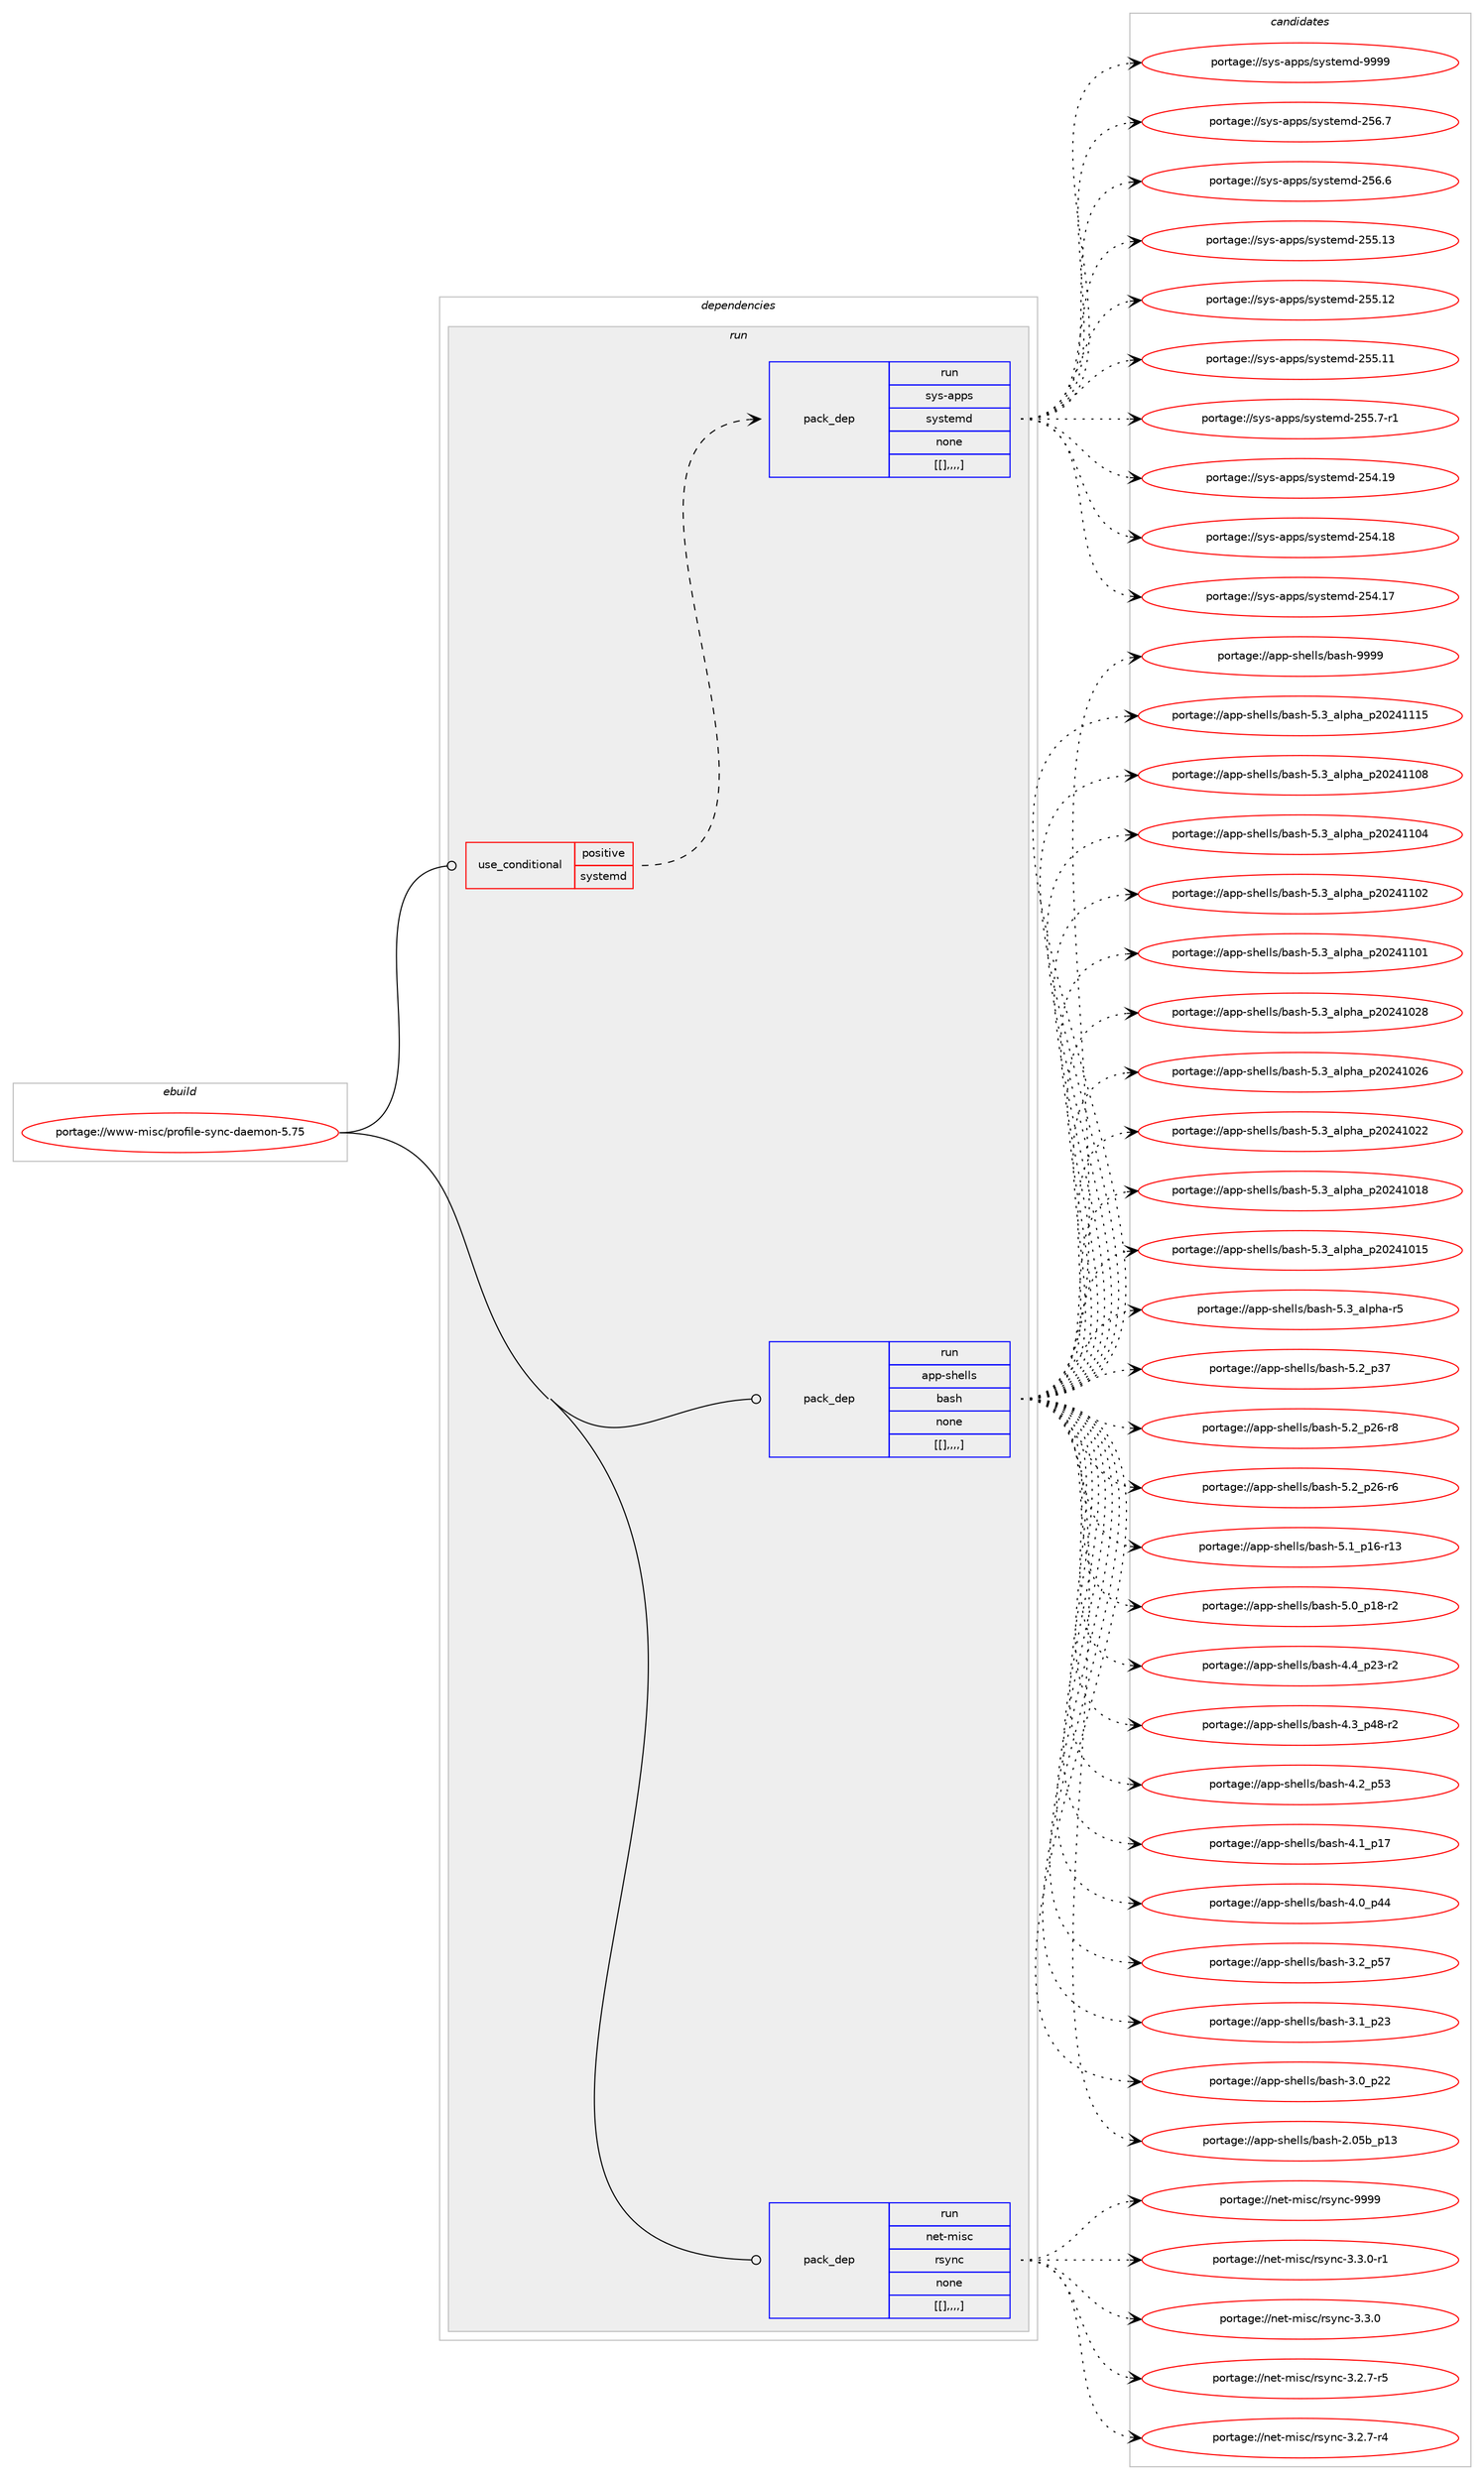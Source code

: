 digraph prolog {

# *************
# Graph options
# *************

newrank=true;
concentrate=true;
compound=true;
graph [rankdir=LR,fontname=Helvetica,fontsize=10,ranksep=1.5];#, ranksep=2.5, nodesep=0.2];
edge  [arrowhead=vee];
node  [fontname=Helvetica,fontsize=10];

# **********
# The ebuild
# **********

subgraph cluster_leftcol {
color=gray;
label=<<i>ebuild</i>>;
id [label="portage://www-misc/profile-sync-daemon-5.75", color=red, width=4, href="../www-misc/profile-sync-daemon-5.75.svg"];
}

# ****************
# The dependencies
# ****************

subgraph cluster_midcol {
color=gray;
label=<<i>dependencies</i>>;
subgraph cluster_compile {
fillcolor="#eeeeee";
style=filled;
label=<<i>compile</i>>;
}
subgraph cluster_compileandrun {
fillcolor="#eeeeee";
style=filled;
label=<<i>compile and run</i>>;
}
subgraph cluster_run {
fillcolor="#eeeeee";
style=filled;
label=<<i>run</i>>;
subgraph cond489 {
dependency2746 [label=<<TABLE BORDER="0" CELLBORDER="1" CELLSPACING="0" CELLPADDING="4"><TR><TD ROWSPAN="3" CELLPADDING="10">use_conditional</TD></TR><TR><TD>positive</TD></TR><TR><TD>systemd</TD></TR></TABLE>>, shape=none, color=red];
subgraph pack2107 {
dependency2747 [label=<<TABLE BORDER="0" CELLBORDER="1" CELLSPACING="0" CELLPADDING="4" WIDTH="220"><TR><TD ROWSPAN="6" CELLPADDING="30">pack_dep</TD></TR><TR><TD WIDTH="110">run</TD></TR><TR><TD>sys-apps</TD></TR><TR><TD>systemd</TD></TR><TR><TD>none</TD></TR><TR><TD>[[],,,,]</TD></TR></TABLE>>, shape=none, color=blue];
}
dependency2746:e -> dependency2747:w [weight=20,style="dashed",arrowhead="vee"];
}
id:e -> dependency2746:w [weight=20,style="solid",arrowhead="odot"];
subgraph pack2108 {
dependency2748 [label=<<TABLE BORDER="0" CELLBORDER="1" CELLSPACING="0" CELLPADDING="4" WIDTH="220"><TR><TD ROWSPAN="6" CELLPADDING="30">pack_dep</TD></TR><TR><TD WIDTH="110">run</TD></TR><TR><TD>app-shells</TD></TR><TR><TD>bash</TD></TR><TR><TD>none</TD></TR><TR><TD>[[],,,,]</TD></TR></TABLE>>, shape=none, color=blue];
}
id:e -> dependency2748:w [weight=20,style="solid",arrowhead="odot"];
subgraph pack2111 {
dependency2751 [label=<<TABLE BORDER="0" CELLBORDER="1" CELLSPACING="0" CELLPADDING="4" WIDTH="220"><TR><TD ROWSPAN="6" CELLPADDING="30">pack_dep</TD></TR><TR><TD WIDTH="110">run</TD></TR><TR><TD>net-misc</TD></TR><TR><TD>rsync</TD></TR><TR><TD>none</TD></TR><TR><TD>[[],,,,]</TD></TR></TABLE>>, shape=none, color=blue];
}
id:e -> dependency2751:w [weight=20,style="solid",arrowhead="odot"];
}
}

# **************
# The candidates
# **************

subgraph cluster_choices {
rank=same;
color=gray;
label=<<i>candidates</i>>;

subgraph choice2107 {
color=black;
nodesep=1;
choice1151211154597112112115471151211151161011091004557575757 [label="portage://sys-apps/systemd-9999", color=red, width=4,href="../sys-apps/systemd-9999.svg"];
choice115121115459711211211547115121115116101109100455053544655 [label="portage://sys-apps/systemd-256.7", color=red, width=4,href="../sys-apps/systemd-256.7.svg"];
choice115121115459711211211547115121115116101109100455053544654 [label="portage://sys-apps/systemd-256.6", color=red, width=4,href="../sys-apps/systemd-256.6.svg"];
choice11512111545971121121154711512111511610110910045505353464951 [label="portage://sys-apps/systemd-255.13", color=red, width=4,href="../sys-apps/systemd-255.13.svg"];
choice11512111545971121121154711512111511610110910045505353464950 [label="portage://sys-apps/systemd-255.12", color=red, width=4,href="../sys-apps/systemd-255.12.svg"];
choice11512111545971121121154711512111511610110910045505353464949 [label="portage://sys-apps/systemd-255.11", color=red, width=4,href="../sys-apps/systemd-255.11.svg"];
choice1151211154597112112115471151211151161011091004550535346554511449 [label="portage://sys-apps/systemd-255.7-r1", color=red, width=4,href="../sys-apps/systemd-255.7-r1.svg"];
choice11512111545971121121154711512111511610110910045505352464957 [label="portage://sys-apps/systemd-254.19", color=red, width=4,href="../sys-apps/systemd-254.19.svg"];
choice11512111545971121121154711512111511610110910045505352464956 [label="portage://sys-apps/systemd-254.18", color=red, width=4,href="../sys-apps/systemd-254.18.svg"];
choice11512111545971121121154711512111511610110910045505352464955 [label="portage://sys-apps/systemd-254.17", color=red, width=4,href="../sys-apps/systemd-254.17.svg"];
dependency2747:e -> choice1151211154597112112115471151211151161011091004557575757:w [style=dotted,weight="100"];
dependency2747:e -> choice115121115459711211211547115121115116101109100455053544655:w [style=dotted,weight="100"];
dependency2747:e -> choice115121115459711211211547115121115116101109100455053544654:w [style=dotted,weight="100"];
dependency2747:e -> choice11512111545971121121154711512111511610110910045505353464951:w [style=dotted,weight="100"];
dependency2747:e -> choice11512111545971121121154711512111511610110910045505353464950:w [style=dotted,weight="100"];
dependency2747:e -> choice11512111545971121121154711512111511610110910045505353464949:w [style=dotted,weight="100"];
dependency2747:e -> choice1151211154597112112115471151211151161011091004550535346554511449:w [style=dotted,weight="100"];
dependency2747:e -> choice11512111545971121121154711512111511610110910045505352464957:w [style=dotted,weight="100"];
dependency2747:e -> choice11512111545971121121154711512111511610110910045505352464956:w [style=dotted,weight="100"];
dependency2747:e -> choice11512111545971121121154711512111511610110910045505352464955:w [style=dotted,weight="100"];
}
subgraph choice2110 {
color=black;
nodesep=1;
choice97112112451151041011081081154798971151044557575757 [label="portage://app-shells/bash-9999", color=red, width=4,href="../app-shells/bash-9999.svg"];
choice971121124511510410110810811547989711510445534651959710811210497951125048505249494953 [label="portage://app-shells/bash-5.3_alpha_p20241115", color=red, width=4,href="../app-shells/bash-5.3_alpha_p20241115.svg"];
choice971121124511510410110810811547989711510445534651959710811210497951125048505249494856 [label="portage://app-shells/bash-5.3_alpha_p20241108", color=red, width=4,href="../app-shells/bash-5.3_alpha_p20241108.svg"];
choice971121124511510410110810811547989711510445534651959710811210497951125048505249494852 [label="portage://app-shells/bash-5.3_alpha_p20241104", color=red, width=4,href="../app-shells/bash-5.3_alpha_p20241104.svg"];
choice971121124511510410110810811547989711510445534651959710811210497951125048505249494850 [label="portage://app-shells/bash-5.3_alpha_p20241102", color=red, width=4,href="../app-shells/bash-5.3_alpha_p20241102.svg"];
choice971121124511510410110810811547989711510445534651959710811210497951125048505249494849 [label="portage://app-shells/bash-5.3_alpha_p20241101", color=red, width=4,href="../app-shells/bash-5.3_alpha_p20241101.svg"];
choice971121124511510410110810811547989711510445534651959710811210497951125048505249485056 [label="portage://app-shells/bash-5.3_alpha_p20241028", color=red, width=4,href="../app-shells/bash-5.3_alpha_p20241028.svg"];
choice971121124511510410110810811547989711510445534651959710811210497951125048505249485054 [label="portage://app-shells/bash-5.3_alpha_p20241026", color=red, width=4,href="../app-shells/bash-5.3_alpha_p20241026.svg"];
choice971121124511510410110810811547989711510445534651959710811210497951125048505249485050 [label="portage://app-shells/bash-5.3_alpha_p20241022", color=red, width=4,href="../app-shells/bash-5.3_alpha_p20241022.svg"];
choice971121124511510410110810811547989711510445534651959710811210497951125048505249484956 [label="portage://app-shells/bash-5.3_alpha_p20241018", color=red, width=4,href="../app-shells/bash-5.3_alpha_p20241018.svg"];
choice971121124511510410110810811547989711510445534651959710811210497951125048505249484953 [label="portage://app-shells/bash-5.3_alpha_p20241015", color=red, width=4,href="../app-shells/bash-5.3_alpha_p20241015.svg"];
choice9711211245115104101108108115479897115104455346519597108112104974511453 [label="portage://app-shells/bash-5.3_alpha-r5", color=red, width=4,href="../app-shells/bash-5.3_alpha-r5.svg"];
choice971121124511510410110810811547989711510445534650951125155 [label="portage://app-shells/bash-5.2_p37", color=red, width=4,href="../app-shells/bash-5.2_p37.svg"];
choice9711211245115104101108108115479897115104455346509511250544511456 [label="portage://app-shells/bash-5.2_p26-r8", color=red, width=4,href="../app-shells/bash-5.2_p26-r8.svg"];
choice9711211245115104101108108115479897115104455346509511250544511454 [label="portage://app-shells/bash-5.2_p26-r6", color=red, width=4,href="../app-shells/bash-5.2_p26-r6.svg"];
choice971121124511510410110810811547989711510445534649951124954451144951 [label="portage://app-shells/bash-5.1_p16-r13", color=red, width=4,href="../app-shells/bash-5.1_p16-r13.svg"];
choice9711211245115104101108108115479897115104455346489511249564511450 [label="portage://app-shells/bash-5.0_p18-r2", color=red, width=4,href="../app-shells/bash-5.0_p18-r2.svg"];
choice9711211245115104101108108115479897115104455246529511250514511450 [label="portage://app-shells/bash-4.4_p23-r2", color=red, width=4,href="../app-shells/bash-4.4_p23-r2.svg"];
choice9711211245115104101108108115479897115104455246519511252564511450 [label="portage://app-shells/bash-4.3_p48-r2", color=red, width=4,href="../app-shells/bash-4.3_p48-r2.svg"];
choice971121124511510410110810811547989711510445524650951125351 [label="portage://app-shells/bash-4.2_p53", color=red, width=4,href="../app-shells/bash-4.2_p53.svg"];
choice971121124511510410110810811547989711510445524649951124955 [label="portage://app-shells/bash-4.1_p17", color=red, width=4,href="../app-shells/bash-4.1_p17.svg"];
choice971121124511510410110810811547989711510445524648951125252 [label="portage://app-shells/bash-4.0_p44", color=red, width=4,href="../app-shells/bash-4.0_p44.svg"];
choice971121124511510410110810811547989711510445514650951125355 [label="portage://app-shells/bash-3.2_p57", color=red, width=4,href="../app-shells/bash-3.2_p57.svg"];
choice971121124511510410110810811547989711510445514649951125051 [label="portage://app-shells/bash-3.1_p23", color=red, width=4,href="../app-shells/bash-3.1_p23.svg"];
choice971121124511510410110810811547989711510445514648951125050 [label="portage://app-shells/bash-3.0_p22", color=red, width=4,href="../app-shells/bash-3.0_p22.svg"];
choice9711211245115104101108108115479897115104455046485398951124951 [label="portage://app-shells/bash-2.05b_p13", color=red, width=4,href="../app-shells/bash-2.05b_p13.svg"];
dependency2748:e -> choice97112112451151041011081081154798971151044557575757:w [style=dotted,weight="100"];
dependency2748:e -> choice971121124511510410110810811547989711510445534651959710811210497951125048505249494953:w [style=dotted,weight="100"];
dependency2748:e -> choice971121124511510410110810811547989711510445534651959710811210497951125048505249494856:w [style=dotted,weight="100"];
dependency2748:e -> choice971121124511510410110810811547989711510445534651959710811210497951125048505249494852:w [style=dotted,weight="100"];
dependency2748:e -> choice971121124511510410110810811547989711510445534651959710811210497951125048505249494850:w [style=dotted,weight="100"];
dependency2748:e -> choice971121124511510410110810811547989711510445534651959710811210497951125048505249494849:w [style=dotted,weight="100"];
dependency2748:e -> choice971121124511510410110810811547989711510445534651959710811210497951125048505249485056:w [style=dotted,weight="100"];
dependency2748:e -> choice971121124511510410110810811547989711510445534651959710811210497951125048505249485054:w [style=dotted,weight="100"];
dependency2748:e -> choice971121124511510410110810811547989711510445534651959710811210497951125048505249485050:w [style=dotted,weight="100"];
dependency2748:e -> choice971121124511510410110810811547989711510445534651959710811210497951125048505249484956:w [style=dotted,weight="100"];
dependency2748:e -> choice971121124511510410110810811547989711510445534651959710811210497951125048505249484953:w [style=dotted,weight="100"];
dependency2748:e -> choice9711211245115104101108108115479897115104455346519597108112104974511453:w [style=dotted,weight="100"];
dependency2748:e -> choice971121124511510410110810811547989711510445534650951125155:w [style=dotted,weight="100"];
dependency2748:e -> choice9711211245115104101108108115479897115104455346509511250544511456:w [style=dotted,weight="100"];
dependency2748:e -> choice9711211245115104101108108115479897115104455346509511250544511454:w [style=dotted,weight="100"];
dependency2748:e -> choice971121124511510410110810811547989711510445534649951124954451144951:w [style=dotted,weight="100"];
dependency2748:e -> choice9711211245115104101108108115479897115104455346489511249564511450:w [style=dotted,weight="100"];
dependency2748:e -> choice9711211245115104101108108115479897115104455246529511250514511450:w [style=dotted,weight="100"];
dependency2748:e -> choice9711211245115104101108108115479897115104455246519511252564511450:w [style=dotted,weight="100"];
dependency2748:e -> choice971121124511510410110810811547989711510445524650951125351:w [style=dotted,weight="100"];
dependency2748:e -> choice971121124511510410110810811547989711510445524649951124955:w [style=dotted,weight="100"];
dependency2748:e -> choice971121124511510410110810811547989711510445524648951125252:w [style=dotted,weight="100"];
dependency2748:e -> choice971121124511510410110810811547989711510445514650951125355:w [style=dotted,weight="100"];
dependency2748:e -> choice971121124511510410110810811547989711510445514649951125051:w [style=dotted,weight="100"];
dependency2748:e -> choice971121124511510410110810811547989711510445514648951125050:w [style=dotted,weight="100"];
dependency2748:e -> choice9711211245115104101108108115479897115104455046485398951124951:w [style=dotted,weight="100"];
}
subgraph choice2111 {
color=black;
nodesep=1;
choice110101116451091051159947114115121110994557575757 [label="portage://net-misc/rsync-9999", color=red, width=4,href="../net-misc/rsync-9999.svg"];
choice110101116451091051159947114115121110994551465146484511449 [label="portage://net-misc/rsync-3.3.0-r1", color=red, width=4,href="../net-misc/rsync-3.3.0-r1.svg"];
choice11010111645109105115994711411512111099455146514648 [label="portage://net-misc/rsync-3.3.0", color=red, width=4,href="../net-misc/rsync-3.3.0.svg"];
choice110101116451091051159947114115121110994551465046554511453 [label="portage://net-misc/rsync-3.2.7-r5", color=red, width=4,href="../net-misc/rsync-3.2.7-r5.svg"];
choice110101116451091051159947114115121110994551465046554511452 [label="portage://net-misc/rsync-3.2.7-r4", color=red, width=4,href="../net-misc/rsync-3.2.7-r4.svg"];
dependency2751:e -> choice110101116451091051159947114115121110994557575757:w [style=dotted,weight="100"];
dependency2751:e -> choice110101116451091051159947114115121110994551465146484511449:w [style=dotted,weight="100"];
dependency2751:e -> choice11010111645109105115994711411512111099455146514648:w [style=dotted,weight="100"];
dependency2751:e -> choice110101116451091051159947114115121110994551465046554511453:w [style=dotted,weight="100"];
dependency2751:e -> choice110101116451091051159947114115121110994551465046554511452:w [style=dotted,weight="100"];
}
}

}
